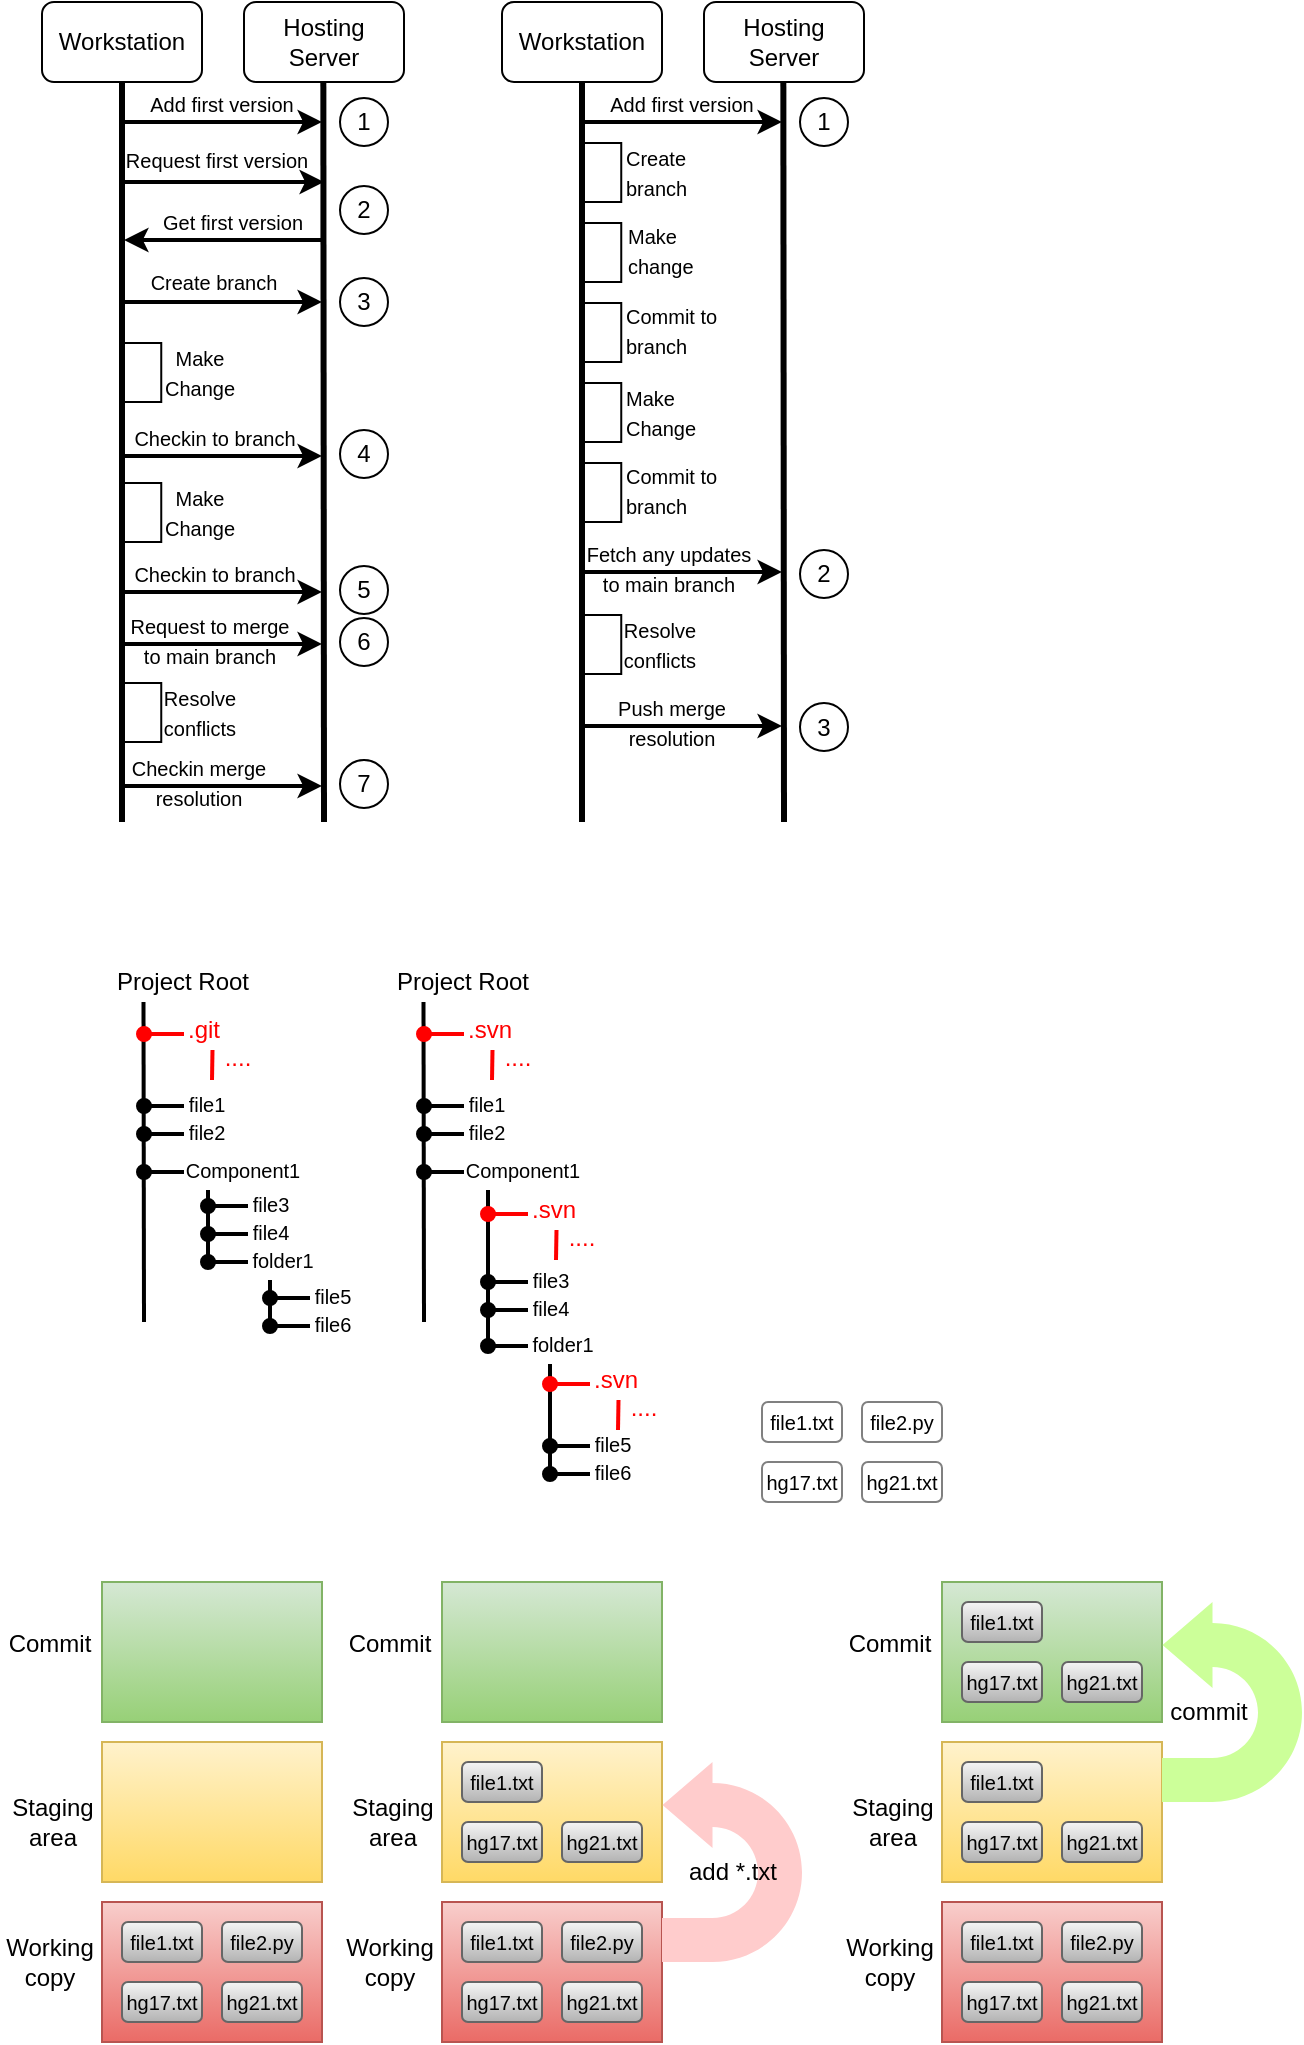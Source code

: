 <mxfile version="12.9.3" type="device" pages="2"><diagram id="77rAgSPXHc4K02infkeG" name="Git1"><mxGraphModel dx="691" dy="502" grid="1" gridSize="10" guides="0" tooltips="1" connect="0" arrows="0" fold="1" page="1" pageScale="1" pageWidth="850" pageHeight="1100" math="0" shadow="0"><root><mxCell id="0"/><mxCell id="1" parent="0"/><mxCell id="YEkVpqBd2Nwf_3J5NpfA-1" value="Workstation" style="rounded=1;whiteSpace=wrap;html=1;" parent="1" vertex="1"><mxGeometry x="40" y="40" width="80" height="40" as="geometry"/></mxCell><mxCell id="YEkVpqBd2Nwf_3J5NpfA-2" value="Hosting&lt;br&gt;Server" style="rounded=1;whiteSpace=wrap;html=1;" parent="1" vertex="1"><mxGeometry x="141" y="40" width="80" height="40" as="geometry"/></mxCell><mxCell id="YEkVpqBd2Nwf_3J5NpfA-3" value="" style="endArrow=none;html=1;strokeWidth=3;" parent="1" edge="1"><mxGeometry width="50" height="50" relative="1" as="geometry"><mxPoint x="80" y="450" as="sourcePoint"/><mxPoint x="80" y="80" as="targetPoint"/></mxGeometry></mxCell><mxCell id="YEkVpqBd2Nwf_3J5NpfA-4" value="" style="endArrow=none;html=1;strokeWidth=3;" parent="1" edge="1"><mxGeometry width="50" height="50" relative="1" as="geometry"><mxPoint x="181" y="450" as="sourcePoint"/><mxPoint x="180.67" y="80" as="targetPoint"/></mxGeometry></mxCell><mxCell id="YEkVpqBd2Nwf_3J5NpfA-5" value="" style="shape=partialRectangle;whiteSpace=wrap;html=1;bottom=1;right=1;left=1;top=0;fillColor=none;routingCenterX=-0.5;rotation=-90;" parent="1" vertex="1"><mxGeometry x="75.5" y="215.88" width="29.5" height="18.75" as="geometry"/></mxCell><mxCell id="YEkVpqBd2Nwf_3J5NpfA-6" value="" style="endArrow=classic;html=1;strokeWidth=2;" parent="1" edge="1"><mxGeometry width="50" height="50" relative="1" as="geometry"><mxPoint x="80" y="100" as="sourcePoint"/><mxPoint x="180" y="100" as="targetPoint"/></mxGeometry></mxCell><mxCell id="YEkVpqBd2Nwf_3J5NpfA-7" value="&lt;font style=&quot;font-size: 10px&quot;&gt;Add first version&lt;/font&gt;" style="text;html=1;strokeColor=none;fillColor=none;align=center;verticalAlign=middle;whiteSpace=wrap;rounded=0;" parent="1" vertex="1"><mxGeometry x="90" y="81" width="80" height="20" as="geometry"/></mxCell><mxCell id="YEkVpqBd2Nwf_3J5NpfA-8" value="" style="endArrow=classic;html=1;strokeWidth=2;" parent="1" edge="1"><mxGeometry width="50" height="50" relative="1" as="geometry"><mxPoint x="81" y="130" as="sourcePoint"/><mxPoint x="181" y="130" as="targetPoint"/></mxGeometry></mxCell><mxCell id="YEkVpqBd2Nwf_3J5NpfA-9" value="&lt;font style=&quot;font-size: 10px&quot;&gt;Request first version&lt;/font&gt;" style="text;html=1;strokeColor=none;fillColor=none;align=center;verticalAlign=middle;whiteSpace=wrap;rounded=0;" parent="1" vertex="1"><mxGeometry x="78" y="109" width="99" height="20" as="geometry"/></mxCell><mxCell id="YEkVpqBd2Nwf_3J5NpfA-10" value="" style="endArrow=classic;html=1;strokeWidth=2;" parent="1" edge="1"><mxGeometry width="50" height="50" relative="1" as="geometry"><mxPoint x="181" y="159" as="sourcePoint"/><mxPoint x="81" y="159" as="targetPoint"/></mxGeometry></mxCell><mxCell id="YEkVpqBd2Nwf_3J5NpfA-11" value="&lt;span style=&quot;font-size: 10px&quot;&gt;Get first version&lt;/span&gt;" style="text;html=1;strokeColor=none;fillColor=none;align=center;verticalAlign=middle;whiteSpace=wrap;rounded=0;" parent="1" vertex="1"><mxGeometry x="86" y="140" width="99" height="20" as="geometry"/></mxCell><mxCell id="YEkVpqBd2Nwf_3J5NpfA-12" value="&lt;span style=&quot;font-size: 10px&quot;&gt;Make&lt;br&gt;Change&lt;br&gt;&lt;/span&gt;" style="text;html=1;strokeColor=none;fillColor=none;align=center;verticalAlign=middle;whiteSpace=wrap;rounded=0;" parent="1" vertex="1"><mxGeometry x="99" y="210" width="40" height="30" as="geometry"/></mxCell><mxCell id="YEkVpqBd2Nwf_3J5NpfA-13" value="" style="endArrow=classic;html=1;strokeWidth=2;" parent="1" edge="1"><mxGeometry width="50" height="50" relative="1" as="geometry"><mxPoint x="80" y="267" as="sourcePoint"/><mxPoint x="180" y="267" as="targetPoint"/></mxGeometry></mxCell><mxCell id="YEkVpqBd2Nwf_3J5NpfA-14" value="&lt;font style=&quot;font-size: 10px&quot;&gt;Checkin to branch&lt;/font&gt;" style="text;html=1;strokeColor=none;fillColor=none;align=center;verticalAlign=middle;whiteSpace=wrap;rounded=0;" parent="1" vertex="1"><mxGeometry x="77" y="248" width="99" height="20" as="geometry"/></mxCell><mxCell id="YEkVpqBd2Nwf_3J5NpfA-15" value="" style="endArrow=classic;html=1;strokeWidth=2;" parent="1" edge="1"><mxGeometry width="50" height="50" relative="1" as="geometry"><mxPoint x="80" y="190" as="sourcePoint"/><mxPoint x="180" y="190" as="targetPoint"/></mxGeometry></mxCell><mxCell id="YEkVpqBd2Nwf_3J5NpfA-16" value="&lt;span style=&quot;font-size: 10px&quot;&gt;Create branch&lt;/span&gt;" style="text;html=1;strokeColor=none;fillColor=none;align=center;verticalAlign=middle;whiteSpace=wrap;rounded=0;" parent="1" vertex="1"><mxGeometry x="80.5" y="170" width="89.5" height="20" as="geometry"/></mxCell><mxCell id="YEkVpqBd2Nwf_3J5NpfA-17" value="" style="shape=partialRectangle;whiteSpace=wrap;html=1;bottom=1;right=1;left=1;top=0;fillColor=none;routingCenterX=-0.5;rotation=-90;" parent="1" vertex="1"><mxGeometry x="75.5" y="285.88" width="29.5" height="18.75" as="geometry"/></mxCell><mxCell id="YEkVpqBd2Nwf_3J5NpfA-18" value="&lt;span style=&quot;font-size: 10px&quot;&gt;Make&lt;br&gt;Change&lt;br&gt;&lt;/span&gt;" style="text;html=1;strokeColor=none;fillColor=none;align=center;verticalAlign=middle;whiteSpace=wrap;rounded=0;" parent="1" vertex="1"><mxGeometry x="99" y="280" width="40" height="30" as="geometry"/></mxCell><mxCell id="YEkVpqBd2Nwf_3J5NpfA-19" value="" style="endArrow=classic;html=1;strokeWidth=2;" parent="1" edge="1"><mxGeometry width="50" height="50" relative="1" as="geometry"><mxPoint x="80" y="335" as="sourcePoint"/><mxPoint x="180" y="335" as="targetPoint"/></mxGeometry></mxCell><mxCell id="YEkVpqBd2Nwf_3J5NpfA-20" value="&lt;font style=&quot;font-size: 10px&quot;&gt;Checkin to branch&lt;/font&gt;" style="text;html=1;strokeColor=none;fillColor=none;align=center;verticalAlign=middle;whiteSpace=wrap;rounded=0;" parent="1" vertex="1"><mxGeometry x="77" y="316" width="99" height="20" as="geometry"/></mxCell><mxCell id="YEkVpqBd2Nwf_3J5NpfA-21" value="" style="endArrow=classic;html=1;strokeWidth=2;" parent="1" edge="1"><mxGeometry width="50" height="50" relative="1" as="geometry"><mxPoint x="80" y="361" as="sourcePoint"/><mxPoint x="180" y="361" as="targetPoint"/></mxGeometry></mxCell><mxCell id="YEkVpqBd2Nwf_3J5NpfA-22" value="&lt;font style=&quot;font-size: 10px&quot;&gt;Request to merge&lt;br&gt;to main branch&lt;br&gt;&lt;/font&gt;" style="text;html=1;strokeColor=none;fillColor=none;align=center;verticalAlign=middle;whiteSpace=wrap;rounded=0;" parent="1" vertex="1"><mxGeometry x="78" y="345" width="92" height="28" as="geometry"/></mxCell><mxCell id="YEkVpqBd2Nwf_3J5NpfA-23" value="" style="shape=partialRectangle;whiteSpace=wrap;html=1;bottom=1;right=1;left=1;top=0;fillColor=none;routingCenterX=-0.5;rotation=-90;strokeColor=#000000;" parent="1" vertex="1"><mxGeometry x="75.5" y="385.88" width="29.5" height="18.75" as="geometry"/></mxCell><mxCell id="YEkVpqBd2Nwf_3J5NpfA-24" value="&lt;span style=&quot;font-size: 10px&quot;&gt;Resolve&lt;br&gt;conflicts&lt;br&gt;&lt;/span&gt;" style="text;html=1;strokeColor=none;fillColor=none;align=center;verticalAlign=middle;whiteSpace=wrap;rounded=0;" parent="1" vertex="1"><mxGeometry x="99" y="380" width="40" height="30" as="geometry"/></mxCell><mxCell id="YEkVpqBd2Nwf_3J5NpfA-25" value="" style="endArrow=classic;html=1;strokeWidth=2;" parent="1" edge="1"><mxGeometry width="50" height="50" relative="1" as="geometry"><mxPoint x="80" y="432" as="sourcePoint"/><mxPoint x="180" y="432" as="targetPoint"/></mxGeometry></mxCell><mxCell id="YEkVpqBd2Nwf_3J5NpfA-26" value="&lt;font style=&quot;font-size: 10px&quot;&gt;Checkin merge&lt;br&gt;resolution&lt;br&gt;&lt;/font&gt;" style="text;html=1;strokeColor=none;fillColor=none;align=center;verticalAlign=middle;whiteSpace=wrap;rounded=0;" parent="1" vertex="1"><mxGeometry x="77" y="416" width="83" height="27" as="geometry"/></mxCell><mxCell id="YEkVpqBd2Nwf_3J5NpfA-27" value="1" style="ellipse;whiteSpace=wrap;html=1;aspect=fixed;strokeColor=#000000;" parent="1" vertex="1"><mxGeometry x="189" y="88" width="24" height="24" as="geometry"/></mxCell><mxCell id="YEkVpqBd2Nwf_3J5NpfA-28" value="2" style="ellipse;whiteSpace=wrap;html=1;aspect=fixed;strokeColor=#000000;" parent="1" vertex="1"><mxGeometry x="189" y="132" width="24" height="24" as="geometry"/></mxCell><mxCell id="YEkVpqBd2Nwf_3J5NpfA-29" value="3" style="ellipse;whiteSpace=wrap;html=1;aspect=fixed;strokeColor=#000000;" parent="1" vertex="1"><mxGeometry x="189" y="178" width="24" height="24" as="geometry"/></mxCell><mxCell id="YEkVpqBd2Nwf_3J5NpfA-30" value="4" style="ellipse;whiteSpace=wrap;html=1;aspect=fixed;strokeColor=#000000;" parent="1" vertex="1"><mxGeometry x="189" y="254" width="24" height="24" as="geometry"/></mxCell><mxCell id="YEkVpqBd2Nwf_3J5NpfA-31" value="5" style="ellipse;whiteSpace=wrap;html=1;aspect=fixed;strokeColor=#000000;" parent="1" vertex="1"><mxGeometry x="189" y="322" width="24" height="24" as="geometry"/></mxCell><mxCell id="YEkVpqBd2Nwf_3J5NpfA-32" value="6" style="ellipse;whiteSpace=wrap;html=1;aspect=fixed;strokeColor=#000000;" parent="1" vertex="1"><mxGeometry x="189" y="348" width="24" height="24" as="geometry"/></mxCell><mxCell id="YEkVpqBd2Nwf_3J5NpfA-33" value="7" style="ellipse;whiteSpace=wrap;html=1;aspect=fixed;strokeColor=#000000;" parent="1" vertex="1"><mxGeometry x="189" y="419" width="24" height="24" as="geometry"/></mxCell><mxCell id="YEkVpqBd2Nwf_3J5NpfA-34" value="Workstation" style="rounded=1;whiteSpace=wrap;html=1;" parent="1" vertex="1"><mxGeometry x="270" y="40" width="80" height="40" as="geometry"/></mxCell><mxCell id="YEkVpqBd2Nwf_3J5NpfA-35" value="Hosting&lt;br&gt;Server" style="rounded=1;whiteSpace=wrap;html=1;" parent="1" vertex="1"><mxGeometry x="371" y="40" width="80" height="40" as="geometry"/></mxCell><mxCell id="YEkVpqBd2Nwf_3J5NpfA-36" value="" style="endArrow=none;html=1;strokeWidth=3;" parent="1" edge="1"><mxGeometry width="50" height="50" relative="1" as="geometry"><mxPoint x="310" y="450" as="sourcePoint"/><mxPoint x="310" y="80" as="targetPoint"/></mxGeometry></mxCell><mxCell id="YEkVpqBd2Nwf_3J5NpfA-37" value="" style="endArrow=none;html=1;strokeWidth=3;" parent="1" edge="1"><mxGeometry width="50" height="50" relative="1" as="geometry"><mxPoint x="411" y="450" as="sourcePoint"/><mxPoint x="410.67" y="80" as="targetPoint"/></mxGeometry></mxCell><mxCell id="YEkVpqBd2Nwf_3J5NpfA-38" value="" style="shape=partialRectangle;whiteSpace=wrap;html=1;bottom=1;right=1;left=1;top=0;fillColor=none;routingCenterX=-0.5;rotation=-90;" parent="1" vertex="1"><mxGeometry x="305.5" y="115.88" width="29.5" height="18.75" as="geometry"/></mxCell><mxCell id="YEkVpqBd2Nwf_3J5NpfA-39" value="" style="endArrow=classic;html=1;strokeWidth=2;" parent="1" edge="1"><mxGeometry width="50" height="50" relative="1" as="geometry"><mxPoint x="310" y="100" as="sourcePoint"/><mxPoint x="410" y="100" as="targetPoint"/></mxGeometry></mxCell><mxCell id="YEkVpqBd2Nwf_3J5NpfA-40" value="&lt;font style=&quot;font-size: 10px&quot;&gt;Add first version&lt;/font&gt;" style="text;html=1;strokeColor=none;fillColor=none;align=center;verticalAlign=middle;whiteSpace=wrap;rounded=0;" parent="1" vertex="1"><mxGeometry x="320" y="81" width="80" height="20" as="geometry"/></mxCell><mxCell id="YEkVpqBd2Nwf_3J5NpfA-42" value="&lt;font style=&quot;font-size: 10px&quot;&gt;Commit to branch&lt;/font&gt;" style="text;html=1;strokeColor=none;fillColor=none;align=left;verticalAlign=middle;whiteSpace=wrap;rounded=0;" parent="1" vertex="1"><mxGeometry x="330" y="189" width="55" height="30" as="geometry"/></mxCell><mxCell id="YEkVpqBd2Nwf_3J5NpfA-45" value="&lt;span style=&quot;font-size: 10px&quot;&gt;Make&lt;br&gt;change&lt;br&gt;&lt;/span&gt;" style="text;html=1;strokeColor=none;fillColor=none;align=left;verticalAlign=middle;whiteSpace=wrap;rounded=0;" parent="1" vertex="1"><mxGeometry x="330.5" y="149" width="40" height="30" as="geometry"/></mxCell><mxCell id="YEkVpqBd2Nwf_3J5NpfA-49" value="&lt;span style=&quot;font-size: 10px&quot;&gt;Create branch&lt;/span&gt;" style="text;html=1;strokeColor=none;fillColor=none;align=left;verticalAlign=middle;whiteSpace=wrap;rounded=0;" parent="1" vertex="1"><mxGeometry x="330" y="109" width="45" height="31" as="geometry"/></mxCell><mxCell id="YEkVpqBd2Nwf_3J5NpfA-50" value="" style="shape=partialRectangle;whiteSpace=wrap;html=1;bottom=1;right=1;left=1;top=0;fillColor=none;routingCenterX=-0.5;rotation=-90;" parent="1" vertex="1"><mxGeometry x="305.5" y="235.88" width="29.5" height="18.75" as="geometry"/></mxCell><mxCell id="YEkVpqBd2Nwf_3J5NpfA-51" value="&lt;span style=&quot;font-size: 10px&quot;&gt;Make&lt;br&gt;Change&lt;br&gt;&lt;/span&gt;" style="text;html=1;strokeColor=none;fillColor=none;align=left;verticalAlign=middle;whiteSpace=wrap;rounded=0;" parent="1" vertex="1"><mxGeometry x="330" y="230" width="40" height="30" as="geometry"/></mxCell><mxCell id="YEkVpqBd2Nwf_3J5NpfA-52" value="" style="endArrow=classic;html=1;strokeWidth=2;" parent="1" edge="1"><mxGeometry width="50" height="50" relative="1" as="geometry"><mxPoint x="310" y="325" as="sourcePoint"/><mxPoint x="410" y="325" as="targetPoint"/></mxGeometry></mxCell><mxCell id="YEkVpqBd2Nwf_3J5NpfA-53" value="&lt;font style=&quot;font-size: 10px&quot;&gt;Fetch any updates&lt;br&gt;to main branch&lt;br&gt;&lt;/font&gt;" style="text;html=1;strokeColor=none;fillColor=none;align=center;verticalAlign=middle;whiteSpace=wrap;rounded=0;" parent="1" vertex="1"><mxGeometry x="307" y="306" width="93" height="34" as="geometry"/></mxCell><mxCell id="YEkVpqBd2Nwf_3J5NpfA-56" value="" style="shape=partialRectangle;whiteSpace=wrap;html=1;bottom=1;right=1;left=1;top=0;fillColor=none;routingCenterX=-0.5;rotation=-90;strokeColor=#000000;" parent="1" vertex="1"><mxGeometry x="305.5" y="351.88" width="29.5" height="18.75" as="geometry"/></mxCell><mxCell id="YEkVpqBd2Nwf_3J5NpfA-57" value="&lt;span style=&quot;font-size: 10px&quot;&gt;Resolve&lt;br&gt;conflicts&lt;br&gt;&lt;/span&gt;" style="text;html=1;strokeColor=none;fillColor=none;align=center;verticalAlign=middle;whiteSpace=wrap;rounded=0;" parent="1" vertex="1"><mxGeometry x="329" y="346" width="40" height="30" as="geometry"/></mxCell><mxCell id="YEkVpqBd2Nwf_3J5NpfA-58" value="" style="endArrow=classic;html=1;strokeWidth=2;" parent="1" edge="1"><mxGeometry width="50" height="50" relative="1" as="geometry"><mxPoint x="310" y="402" as="sourcePoint"/><mxPoint x="410" y="402" as="targetPoint"/></mxGeometry></mxCell><mxCell id="YEkVpqBd2Nwf_3J5NpfA-59" value="&lt;div&gt;&lt;span style=&quot;font-size: 10px&quot;&gt;Push merge resolution&lt;/span&gt;&lt;/div&gt;" style="text;html=1;strokeColor=none;fillColor=none;align=center;verticalAlign=middle;whiteSpace=wrap;rounded=0;" parent="1" vertex="1"><mxGeometry x="320" y="386" width="70" height="27" as="geometry"/></mxCell><mxCell id="YEkVpqBd2Nwf_3J5NpfA-60" value="1" style="ellipse;whiteSpace=wrap;html=1;aspect=fixed;strokeColor=#000000;" parent="1" vertex="1"><mxGeometry x="419" y="88" width="24" height="24" as="geometry"/></mxCell><mxCell id="YEkVpqBd2Nwf_3J5NpfA-61" value="2" style="ellipse;whiteSpace=wrap;html=1;aspect=fixed;strokeColor=#000000;" parent="1" vertex="1"><mxGeometry x="419" y="314" width="24" height="24" as="geometry"/></mxCell><mxCell id="YEkVpqBd2Nwf_3J5NpfA-62" value="3" style="ellipse;whiteSpace=wrap;html=1;aspect=fixed;strokeColor=#000000;" parent="1" vertex="1"><mxGeometry x="419" y="390.5" width="24" height="24" as="geometry"/></mxCell><mxCell id="YEkVpqBd2Nwf_3J5NpfA-67" value="" style="shape=partialRectangle;whiteSpace=wrap;html=1;bottom=1;right=1;left=1;top=0;fillColor=none;routingCenterX=-0.5;rotation=-90;" parent="1" vertex="1"><mxGeometry x="305.5" y="155.88" width="29.5" height="18.75" as="geometry"/></mxCell><mxCell id="YEkVpqBd2Nwf_3J5NpfA-68" value="" style="shape=partialRectangle;whiteSpace=wrap;html=1;bottom=1;right=1;left=1;top=0;fillColor=none;routingCenterX=-0.5;rotation=-90;" parent="1" vertex="1"><mxGeometry x="305.5" y="195.88" width="29.5" height="18.75" as="geometry"/></mxCell><mxCell id="YEkVpqBd2Nwf_3J5NpfA-69" value="&lt;font style=&quot;font-size: 10px&quot;&gt;Commit to branch&lt;/font&gt;" style="text;html=1;strokeColor=none;fillColor=none;align=left;verticalAlign=middle;whiteSpace=wrap;rounded=0;" parent="1" vertex="1"><mxGeometry x="330" y="269" width="55" height="30" as="geometry"/></mxCell><mxCell id="YEkVpqBd2Nwf_3J5NpfA-70" value="" style="shape=partialRectangle;whiteSpace=wrap;html=1;bottom=1;right=1;left=1;top=0;fillColor=none;routingCenterX=-0.5;rotation=-90;" parent="1" vertex="1"><mxGeometry x="305.5" y="275.88" width="29.5" height="18.75" as="geometry"/></mxCell><mxCell id="WUdl7fWu0TTLhyECm8Zx-1" value="Project Root" style="text;html=1;strokeColor=none;fillColor=none;align=center;verticalAlign=middle;whiteSpace=wrap;rounded=0;" parent="1" vertex="1"><mxGeometry x="211" y="520" width="79" height="20" as="geometry"/></mxCell><mxCell id="WUdl7fWu0TTLhyECm8Zx-2" value="" style="endArrow=none;html=1;strokeWidth=2;entryX=0.25;entryY=1;entryDx=0;entryDy=0;" parent="1" target="WUdl7fWu0TTLhyECm8Zx-1" edge="1"><mxGeometry width="50" height="50" relative="1" as="geometry"><mxPoint x="231" y="700" as="sourcePoint"/><mxPoint x="220" y="560" as="targetPoint"/></mxGeometry></mxCell><mxCell id="WUdl7fWu0TTLhyECm8Zx-26" value="" style="group" parent="1" vertex="1" connectable="0"><mxGeometry x="231" y="581" width="45" height="32" as="geometry"/></mxCell><mxCell id="WUdl7fWu0TTLhyECm8Zx-22" value="" style="endArrow=none;html=1;strokeColor=#000000;strokeWidth=2;fontColor=#808080;startArrow=oval;startFill=1;" parent="WUdl7fWu0TTLhyECm8Zx-26" edge="1"><mxGeometry width="50" height="50" relative="1" as="geometry"><mxPoint y="11" as="sourcePoint"/><mxPoint x="20" y="11" as="targetPoint"/></mxGeometry></mxCell><mxCell id="WUdl7fWu0TTLhyECm8Zx-23" value="&lt;font color=&quot;#000000&quot; style=&quot;font-size: 10px&quot;&gt;file1&lt;/font&gt;" style="text;html=1;strokeColor=none;fillColor=none;align=center;verticalAlign=middle;whiteSpace=wrap;rounded=0;fontColor=#808080;" parent="WUdl7fWu0TTLhyECm8Zx-26" vertex="1"><mxGeometry x="18" width="27" height="20" as="geometry"/></mxCell><mxCell id="WUdl7fWu0TTLhyECm8Zx-24" value="" style="endArrow=none;html=1;strokeColor=#000000;strokeWidth=2;fontColor=#808080;startArrow=oval;startFill=1;" parent="WUdl7fWu0TTLhyECm8Zx-26" edge="1"><mxGeometry width="50" height="50" relative="1" as="geometry"><mxPoint y="25" as="sourcePoint"/><mxPoint x="20" y="25" as="targetPoint"/></mxGeometry></mxCell><mxCell id="WUdl7fWu0TTLhyECm8Zx-25" value="&lt;font color=&quot;#000000&quot; style=&quot;font-size: 10px&quot;&gt;file2&lt;/font&gt;" style="text;html=1;strokeColor=none;fillColor=none;align=center;verticalAlign=middle;whiteSpace=wrap;rounded=0;fontColor=#808080;" parent="WUdl7fWu0TTLhyECm8Zx-26" vertex="1"><mxGeometry x="18" y="15" width="27" height="17" as="geometry"/></mxCell><mxCell id="WUdl7fWu0TTLhyECm8Zx-46" value="" style="group" parent="1" vertex="1" connectable="0"><mxGeometry x="231" y="614" width="123" height="169" as="geometry"/></mxCell><mxCell id="WUdl7fWu0TTLhyECm8Zx-14" value="" style="endArrow=none;html=1;strokeColor=#000000;strokeWidth=2;fontColor=#808080;startArrow=oval;startFill=1;" parent="WUdl7fWu0TTLhyECm8Zx-46" edge="1"><mxGeometry width="50" height="50" relative="1" as="geometry"><mxPoint y="11" as="sourcePoint"/><mxPoint x="20" y="11" as="targetPoint"/></mxGeometry></mxCell><mxCell id="WUdl7fWu0TTLhyECm8Zx-15" value="&lt;font color=&quot;#000000&quot; style=&quot;font-size: 10px&quot;&gt;Component1&lt;/font&gt;" style="text;html=1;strokeColor=none;fillColor=none;align=center;verticalAlign=middle;whiteSpace=wrap;rounded=0;fontColor=#808080;" parent="WUdl7fWu0TTLhyECm8Zx-46" vertex="1"><mxGeometry x="18" width="63" height="20" as="geometry"/></mxCell><mxCell id="WUdl7fWu0TTLhyECm8Zx-16" value="" style="endArrow=none;html=1;strokeColor=#000000;strokeWidth=2;fontColor=#808080;" parent="WUdl7fWu0TTLhyECm8Zx-46" edge="1"><mxGeometry width="50" height="50" relative="1" as="geometry"><mxPoint x="32" y="97" as="sourcePoint"/><mxPoint x="32" y="20" as="targetPoint"/></mxGeometry></mxCell><mxCell id="WUdl7fWu0TTLhyECm8Zx-32" value="" style="group" parent="WUdl7fWu0TTLhyECm8Zx-46" vertex="1" connectable="0"><mxGeometry x="32" y="55" width="45" height="32" as="geometry"/></mxCell><mxCell id="WUdl7fWu0TTLhyECm8Zx-33" value="" style="endArrow=none;html=1;strokeColor=#000000;strokeWidth=2;fontColor=#808080;startArrow=oval;startFill=1;" parent="WUdl7fWu0TTLhyECm8Zx-32" edge="1"><mxGeometry width="50" height="50" relative="1" as="geometry"><mxPoint y="11" as="sourcePoint"/><mxPoint x="20" y="11" as="targetPoint"/></mxGeometry></mxCell><mxCell id="WUdl7fWu0TTLhyECm8Zx-34" value="&lt;font color=&quot;#000000&quot; style=&quot;font-size: 10px&quot;&gt;file3&lt;/font&gt;" style="text;html=1;strokeColor=none;fillColor=none;align=center;verticalAlign=middle;whiteSpace=wrap;rounded=0;fontColor=#808080;" parent="WUdl7fWu0TTLhyECm8Zx-32" vertex="1"><mxGeometry x="18" width="27" height="20" as="geometry"/></mxCell><mxCell id="WUdl7fWu0TTLhyECm8Zx-35" value="" style="endArrow=none;html=1;strokeColor=#000000;strokeWidth=2;fontColor=#808080;startArrow=oval;startFill=1;" parent="WUdl7fWu0TTLhyECm8Zx-32" edge="1"><mxGeometry width="50" height="50" relative="1" as="geometry"><mxPoint y="25" as="sourcePoint"/><mxPoint x="20" y="25" as="targetPoint"/></mxGeometry></mxCell><mxCell id="WUdl7fWu0TTLhyECm8Zx-36" value="&lt;font color=&quot;#000000&quot; style=&quot;font-size: 10px&quot;&gt;file4&lt;/font&gt;" style="text;html=1;strokeColor=none;fillColor=none;align=center;verticalAlign=middle;whiteSpace=wrap;rounded=0;fontColor=#808080;" parent="WUdl7fWu0TTLhyECm8Zx-32" vertex="1"><mxGeometry x="18" y="15" width="27" height="17" as="geometry"/></mxCell><mxCell id="WUdl7fWu0TTLhyECm8Zx-37" value="" style="endArrow=none;html=1;strokeColor=#000000;strokeWidth=2;fontColor=#808080;startArrow=oval;startFill=1;" parent="WUdl7fWu0TTLhyECm8Zx-46" edge="1"><mxGeometry width="50" height="50" relative="1" as="geometry"><mxPoint x="32" y="98" as="sourcePoint"/><mxPoint x="52" y="98" as="targetPoint"/></mxGeometry></mxCell><mxCell id="WUdl7fWu0TTLhyECm8Zx-38" value="&lt;font color=&quot;#000000&quot;&gt;&lt;span style=&quot;font-size: 10px&quot;&gt;folder1&lt;/span&gt;&lt;/font&gt;" style="text;html=1;strokeColor=none;fillColor=none;align=center;verticalAlign=middle;whiteSpace=wrap;rounded=0;fontColor=#808080;" parent="WUdl7fWu0TTLhyECm8Zx-46" vertex="1"><mxGeometry x="50" y="87" width="39" height="20" as="geometry"/></mxCell><mxCell id="WUdl7fWu0TTLhyECm8Zx-39" value="" style="endArrow=none;html=1;strokeColor=#000000;strokeWidth=2;fontColor=#808080;" parent="WUdl7fWu0TTLhyECm8Zx-46" edge="1"><mxGeometry width="50" height="50" relative="1" as="geometry"><mxPoint x="63" y="165" as="sourcePoint"/><mxPoint x="63" y="107" as="targetPoint"/></mxGeometry></mxCell><mxCell id="WUdl7fWu0TTLhyECm8Zx-45" value="" style="group" parent="WUdl7fWu0TTLhyECm8Zx-46" vertex="1" connectable="0"><mxGeometry x="63" y="137" width="45" height="32" as="geometry"/></mxCell><mxCell id="WUdl7fWu0TTLhyECm8Zx-40" value="" style="group" parent="WUdl7fWu0TTLhyECm8Zx-45" vertex="1" connectable="0"><mxGeometry width="45" height="32" as="geometry"/></mxCell><mxCell id="WUdl7fWu0TTLhyECm8Zx-41" value="" style="endArrow=none;html=1;strokeColor=#000000;strokeWidth=2;fontColor=#808080;startArrow=oval;startFill=1;" parent="WUdl7fWu0TTLhyECm8Zx-40" edge="1"><mxGeometry width="50" height="50" relative="1" as="geometry"><mxPoint y="11" as="sourcePoint"/><mxPoint x="20" y="11" as="targetPoint"/></mxGeometry></mxCell><mxCell id="WUdl7fWu0TTLhyECm8Zx-42" value="&lt;font color=&quot;#000000&quot; style=&quot;font-size: 10px&quot;&gt;file5&lt;/font&gt;" style="text;html=1;strokeColor=none;fillColor=none;align=center;verticalAlign=middle;whiteSpace=wrap;rounded=0;fontColor=#808080;" parent="WUdl7fWu0TTLhyECm8Zx-40" vertex="1"><mxGeometry x="18" width="27" height="20" as="geometry"/></mxCell><mxCell id="WUdl7fWu0TTLhyECm8Zx-43" value="" style="endArrow=none;html=1;strokeColor=#000000;strokeWidth=2;fontColor=#808080;startArrow=oval;startFill=1;" parent="WUdl7fWu0TTLhyECm8Zx-40" edge="1"><mxGeometry width="50" height="50" relative="1" as="geometry"><mxPoint y="25" as="sourcePoint"/><mxPoint x="20" y="25" as="targetPoint"/></mxGeometry></mxCell><mxCell id="WUdl7fWu0TTLhyECm8Zx-44" value="&lt;font color=&quot;#000000&quot; style=&quot;font-size: 10px&quot;&gt;file6&lt;/font&gt;" style="text;html=1;strokeColor=none;fillColor=none;align=center;verticalAlign=middle;whiteSpace=wrap;rounded=0;fontColor=#808080;" parent="WUdl7fWu0TTLhyECm8Zx-40" vertex="1"><mxGeometry x="18" y="15" width="27" height="17" as="geometry"/></mxCell><mxCell id="WUdl7fWu0TTLhyECm8Zx-47" value="Project Root" style="text;html=1;strokeColor=none;fillColor=none;align=center;verticalAlign=middle;whiteSpace=wrap;rounded=0;" parent="1" vertex="1"><mxGeometry x="71" y="520" width="79" height="20" as="geometry"/></mxCell><mxCell id="WUdl7fWu0TTLhyECm8Zx-48" value="" style="endArrow=none;html=1;strokeWidth=2;entryX=0.25;entryY=1;entryDx=0;entryDy=0;" parent="1" target="WUdl7fWu0TTLhyECm8Zx-47" edge="1"><mxGeometry width="50" height="50" relative="1" as="geometry"><mxPoint x="91" y="700" as="sourcePoint"/><mxPoint x="80" y="560" as="targetPoint"/></mxGeometry></mxCell><mxCell id="WUdl7fWu0TTLhyECm8Zx-54" value="" style="group" parent="1" vertex="1" connectable="0"><mxGeometry x="91" y="581" width="45" height="32" as="geometry"/></mxCell><mxCell id="WUdl7fWu0TTLhyECm8Zx-55" value="" style="endArrow=none;html=1;strokeColor=#000000;strokeWidth=2;fontColor=#808080;startArrow=oval;startFill=1;" parent="WUdl7fWu0TTLhyECm8Zx-54" edge="1"><mxGeometry width="50" height="50" relative="1" as="geometry"><mxPoint y="11" as="sourcePoint"/><mxPoint x="20" y="11" as="targetPoint"/></mxGeometry></mxCell><mxCell id="WUdl7fWu0TTLhyECm8Zx-56" value="&lt;font color=&quot;#000000&quot; style=&quot;font-size: 10px&quot;&gt;file1&lt;/font&gt;" style="text;html=1;strokeColor=none;fillColor=none;align=center;verticalAlign=middle;whiteSpace=wrap;rounded=0;fontColor=#808080;" parent="WUdl7fWu0TTLhyECm8Zx-54" vertex="1"><mxGeometry x="18" width="27" height="20" as="geometry"/></mxCell><mxCell id="WUdl7fWu0TTLhyECm8Zx-57" value="" style="endArrow=none;html=1;strokeColor=#000000;strokeWidth=2;fontColor=#808080;startArrow=oval;startFill=1;" parent="WUdl7fWu0TTLhyECm8Zx-54" edge="1"><mxGeometry width="50" height="50" relative="1" as="geometry"><mxPoint y="25" as="sourcePoint"/><mxPoint x="20" y="25" as="targetPoint"/></mxGeometry></mxCell><mxCell id="WUdl7fWu0TTLhyECm8Zx-58" value="&lt;font color=&quot;#000000&quot; style=&quot;font-size: 10px&quot;&gt;file2&lt;/font&gt;" style="text;html=1;strokeColor=none;fillColor=none;align=center;verticalAlign=middle;whiteSpace=wrap;rounded=0;fontColor=#808080;" parent="WUdl7fWu0TTLhyECm8Zx-54" vertex="1"><mxGeometry x="18" y="15" width="27" height="17" as="geometry"/></mxCell><mxCell id="WUdl7fWu0TTLhyECm8Zx-60" value="" style="endArrow=none;html=1;strokeColor=#000000;strokeWidth=2;fontColor=#808080;startArrow=oval;startFill=1;" parent="1" edge="1"><mxGeometry width="50" height="50" relative="1" as="geometry"><mxPoint x="91" y="625" as="sourcePoint"/><mxPoint x="111" y="625" as="targetPoint"/></mxGeometry></mxCell><mxCell id="WUdl7fWu0TTLhyECm8Zx-61" value="&lt;font color=&quot;#000000&quot; style=&quot;font-size: 10px&quot;&gt;Component1&lt;/font&gt;" style="text;html=1;strokeColor=none;fillColor=none;align=center;verticalAlign=middle;whiteSpace=wrap;rounded=0;fontColor=#808080;" parent="1" vertex="1"><mxGeometry x="109" y="614" width="63" height="20" as="geometry"/></mxCell><mxCell id="WUdl7fWu0TTLhyECm8Zx-62" value="" style="endArrow=none;html=1;strokeColor=#000000;strokeWidth=2;fontColor=#808080;" parent="1" edge="1"><mxGeometry width="50" height="50" relative="1" as="geometry"><mxPoint x="123" y="670" as="sourcePoint"/><mxPoint x="123" y="634" as="targetPoint"/></mxGeometry></mxCell><mxCell id="WUdl7fWu0TTLhyECm8Zx-73" value="" style="endArrow=none;html=1;strokeColor=#000000;strokeWidth=2;fontColor=#808080;startArrow=oval;startFill=1;" parent="1" edge="1"><mxGeometry width="50" height="50" relative="1" as="geometry"><mxPoint x="123" y="670" as="sourcePoint"/><mxPoint x="143" y="670" as="targetPoint"/></mxGeometry></mxCell><mxCell id="WUdl7fWu0TTLhyECm8Zx-74" value="&lt;font color=&quot;#000000&quot;&gt;&lt;span style=&quot;font-size: 10px&quot;&gt;folder1&lt;/span&gt;&lt;/font&gt;" style="text;html=1;strokeColor=none;fillColor=none;align=center;verticalAlign=middle;whiteSpace=wrap;rounded=0;fontColor=#808080;" parent="1" vertex="1"><mxGeometry x="141" y="659" width="39" height="20" as="geometry"/></mxCell><mxCell id="WUdl7fWu0TTLhyECm8Zx-75" value="" style="endArrow=none;html=1;strokeColor=#000000;strokeWidth=2;fontColor=#808080;" parent="1" edge="1"><mxGeometry width="50" height="50" relative="1" as="geometry"><mxPoint x="154" y="700" as="sourcePoint"/><mxPoint x="154" y="679" as="targetPoint"/></mxGeometry></mxCell><mxCell id="WUdl7fWu0TTLhyECm8Zx-81" value="" style="group" parent="1" vertex="1" connectable="0"><mxGeometry x="154" y="677" width="45" height="32" as="geometry"/></mxCell><mxCell id="WUdl7fWu0TTLhyECm8Zx-82" value="" style="group" parent="WUdl7fWu0TTLhyECm8Zx-81" vertex="1" connectable="0"><mxGeometry width="45" height="32" as="geometry"/></mxCell><mxCell id="WUdl7fWu0TTLhyECm8Zx-83" value="" style="endArrow=none;html=1;strokeColor=#000000;strokeWidth=2;fontColor=#808080;startArrow=oval;startFill=1;" parent="WUdl7fWu0TTLhyECm8Zx-82" edge="1"><mxGeometry width="50" height="50" relative="1" as="geometry"><mxPoint y="11" as="sourcePoint"/><mxPoint x="20" y="11" as="targetPoint"/></mxGeometry></mxCell><mxCell id="WUdl7fWu0TTLhyECm8Zx-84" value="&lt;font color=&quot;#000000&quot; style=&quot;font-size: 10px&quot;&gt;file5&lt;/font&gt;" style="text;html=1;strokeColor=none;fillColor=none;align=center;verticalAlign=middle;whiteSpace=wrap;rounded=0;fontColor=#808080;" parent="WUdl7fWu0TTLhyECm8Zx-82" vertex="1"><mxGeometry x="18" width="27" height="20" as="geometry"/></mxCell><mxCell id="WUdl7fWu0TTLhyECm8Zx-85" value="" style="endArrow=none;html=1;strokeColor=#000000;strokeWidth=2;fontColor=#808080;startArrow=oval;startFill=1;" parent="WUdl7fWu0TTLhyECm8Zx-82" edge="1"><mxGeometry width="50" height="50" relative="1" as="geometry"><mxPoint y="25" as="sourcePoint"/><mxPoint x="20" y="25" as="targetPoint"/></mxGeometry></mxCell><mxCell id="WUdl7fWu0TTLhyECm8Zx-86" value="&lt;font color=&quot;#000000&quot; style=&quot;font-size: 10px&quot;&gt;file6&lt;/font&gt;" style="text;html=1;strokeColor=none;fillColor=none;align=center;verticalAlign=middle;whiteSpace=wrap;rounded=0;fontColor=#808080;" parent="WUdl7fWu0TTLhyECm8Zx-82" vertex="1"><mxGeometry x="18" y="15" width="27" height="17" as="geometry"/></mxCell><mxCell id="WUdl7fWu0TTLhyECm8Zx-87" value="" style="group" parent="1" vertex="1" connectable="0"><mxGeometry x="123" y="631" width="45" height="32" as="geometry"/></mxCell><mxCell id="WUdl7fWu0TTLhyECm8Zx-88" value="" style="group" parent="WUdl7fWu0TTLhyECm8Zx-87" vertex="1" connectable="0"><mxGeometry width="45" height="32" as="geometry"/></mxCell><mxCell id="WUdl7fWu0TTLhyECm8Zx-89" value="" style="endArrow=none;html=1;strokeColor=#000000;strokeWidth=2;fontColor=#808080;startArrow=oval;startFill=1;" parent="WUdl7fWu0TTLhyECm8Zx-88" edge="1"><mxGeometry width="50" height="50" relative="1" as="geometry"><mxPoint y="11" as="sourcePoint"/><mxPoint x="20" y="11" as="targetPoint"/></mxGeometry></mxCell><mxCell id="WUdl7fWu0TTLhyECm8Zx-90" value="&lt;font color=&quot;#000000&quot; style=&quot;font-size: 10px&quot;&gt;file3&lt;/font&gt;" style="text;html=1;strokeColor=none;fillColor=none;align=center;verticalAlign=middle;whiteSpace=wrap;rounded=0;fontColor=#808080;" parent="WUdl7fWu0TTLhyECm8Zx-88" vertex="1"><mxGeometry x="18" width="27" height="20" as="geometry"/></mxCell><mxCell id="WUdl7fWu0TTLhyECm8Zx-91" value="" style="endArrow=none;html=1;strokeColor=#000000;strokeWidth=2;fontColor=#808080;startArrow=oval;startFill=1;" parent="WUdl7fWu0TTLhyECm8Zx-88" edge="1"><mxGeometry width="50" height="50" relative="1" as="geometry"><mxPoint y="25" as="sourcePoint"/><mxPoint x="20" y="25" as="targetPoint"/></mxGeometry></mxCell><mxCell id="WUdl7fWu0TTLhyECm8Zx-92" value="&lt;font color=&quot;#000000&quot; style=&quot;font-size: 10px&quot;&gt;file4&lt;/font&gt;" style="text;html=1;strokeColor=none;fillColor=none;align=center;verticalAlign=middle;whiteSpace=wrap;rounded=0;fontColor=#808080;" parent="WUdl7fWu0TTLhyECm8Zx-88" vertex="1"><mxGeometry x="18" y="15" width="27" height="17" as="geometry"/></mxCell><mxCell id="WUdl7fWu0TTLhyECm8Zx-50" value="" style="endArrow=none;html=1;strokeColor=#FF0000;strokeWidth=2;fontColor=#808080;fillColor=#e51400;" parent="1" edge="1"><mxGeometry width="50" height="50" relative="1" as="geometry"><mxPoint x="125.25" y="564" as="sourcePoint"/><mxPoint x="125" y="579" as="targetPoint"/></mxGeometry></mxCell><mxCell id="WUdl7fWu0TTLhyECm8Zx-51" value="...." style="text;html=1;strokeColor=none;fillColor=none;align=center;verticalAlign=middle;whiteSpace=wrap;rounded=0;fontColor=#FF0000;" parent="1" vertex="1"><mxGeometry x="125" y="561" width="26" height="13" as="geometry"/></mxCell><mxCell id="WUdl7fWu0TTLhyECm8Zx-52" value="" style="endArrow=none;html=1;strokeWidth=2;fontColor=#808080;strokeColor=#FF0000;startArrow=oval;startFill=1;fillColor=#e51400;" parent="1" edge="1"><mxGeometry width="50" height="50" relative="1" as="geometry"><mxPoint x="91" y="556" as="sourcePoint"/><mxPoint x="111" y="556" as="targetPoint"/></mxGeometry></mxCell><mxCell id="WUdl7fWu0TTLhyECm8Zx-53" value=".git" style="text;html=1;strokeColor=none;fillColor=none;align=left;verticalAlign=middle;whiteSpace=wrap;rounded=0;fontColor=#FF0000;" parent="1" vertex="1"><mxGeometry x="111" y="544" width="40" height="20" as="geometry"/></mxCell><mxCell id="WUdl7fWu0TTLhyECm8Zx-95" value="" style="group" parent="1" vertex="1" connectable="0"><mxGeometry x="231" y="544" width="60" height="35" as="geometry"/></mxCell><mxCell id="WUdl7fWu0TTLhyECm8Zx-9" value="" style="endArrow=none;html=1;strokeColor=#FF0000;strokeWidth=2;fontColor=#808080;" parent="WUdl7fWu0TTLhyECm8Zx-95" edge="1"><mxGeometry width="50" height="50" relative="1" as="geometry"><mxPoint x="34.25" y="20" as="sourcePoint"/><mxPoint x="34" y="35" as="targetPoint"/></mxGeometry></mxCell><mxCell id="WUdl7fWu0TTLhyECm8Zx-12" value="...." style="text;html=1;strokeColor=none;fillColor=none;align=center;verticalAlign=middle;whiteSpace=wrap;rounded=0;fontColor=#FF0000;" parent="WUdl7fWu0TTLhyECm8Zx-95" vertex="1"><mxGeometry x="34" y="17" width="26" height="13" as="geometry"/></mxCell><mxCell id="WUdl7fWu0TTLhyECm8Zx-3" value="" style="endArrow=none;html=1;strokeWidth=2;fontColor=#808080;strokeColor=#FF0000;startArrow=oval;startFill=1;" parent="WUdl7fWu0TTLhyECm8Zx-95" edge="1"><mxGeometry width="50" height="50" relative="1" as="geometry"><mxPoint y="12" as="sourcePoint"/><mxPoint x="20" y="12" as="targetPoint"/></mxGeometry></mxCell><mxCell id="WUdl7fWu0TTLhyECm8Zx-6" value=".svn" style="text;html=1;strokeColor=none;fillColor=none;align=left;verticalAlign=middle;whiteSpace=wrap;rounded=0;fontColor=#FF0000;" parent="WUdl7fWu0TTLhyECm8Zx-95" vertex="1"><mxGeometry x="20" width="40" height="20" as="geometry"/></mxCell><mxCell id="WUdl7fWu0TTLhyECm8Zx-96" value="" style="group" parent="1" vertex="1" connectable="0"><mxGeometry x="263" y="634" width="60" height="35" as="geometry"/></mxCell><mxCell id="WUdl7fWu0TTLhyECm8Zx-97" value="" style="endArrow=none;html=1;strokeColor=#FF0000;strokeWidth=2;fontColor=#808080;" parent="WUdl7fWu0TTLhyECm8Zx-96" edge="1"><mxGeometry width="50" height="50" relative="1" as="geometry"><mxPoint x="34.25" y="20" as="sourcePoint"/><mxPoint x="34" y="35" as="targetPoint"/></mxGeometry></mxCell><mxCell id="WUdl7fWu0TTLhyECm8Zx-98" value="...." style="text;html=1;strokeColor=none;fillColor=none;align=center;verticalAlign=middle;whiteSpace=wrap;rounded=0;fontColor=#FF0000;" parent="WUdl7fWu0TTLhyECm8Zx-96" vertex="1"><mxGeometry x="34" y="17" width="26" height="13" as="geometry"/></mxCell><mxCell id="WUdl7fWu0TTLhyECm8Zx-99" value="" style="endArrow=none;html=1;strokeWidth=2;fontColor=#808080;strokeColor=#FF0000;startArrow=oval;startFill=1;" parent="WUdl7fWu0TTLhyECm8Zx-96" edge="1"><mxGeometry width="50" height="50" relative="1" as="geometry"><mxPoint y="12" as="sourcePoint"/><mxPoint x="20" y="12" as="targetPoint"/></mxGeometry></mxCell><mxCell id="WUdl7fWu0TTLhyECm8Zx-100" value=".svn" style="text;html=1;strokeColor=none;fillColor=none;align=left;verticalAlign=middle;whiteSpace=wrap;rounded=0;fontColor=#FF0000;" parent="WUdl7fWu0TTLhyECm8Zx-96" vertex="1"><mxGeometry x="20" width="40" height="20" as="geometry"/></mxCell><mxCell id="WUdl7fWu0TTLhyECm8Zx-101" value="" style="group" parent="1" vertex="1" connectable="0"><mxGeometry x="294" y="719" width="60" height="35" as="geometry"/></mxCell><mxCell id="WUdl7fWu0TTLhyECm8Zx-102" value="" style="endArrow=none;html=1;strokeColor=#FF0000;strokeWidth=2;fontColor=#808080;" parent="WUdl7fWu0TTLhyECm8Zx-101" edge="1"><mxGeometry width="50" height="50" relative="1" as="geometry"><mxPoint x="34.25" y="20" as="sourcePoint"/><mxPoint x="34" y="35" as="targetPoint"/></mxGeometry></mxCell><mxCell id="WUdl7fWu0TTLhyECm8Zx-103" value="...." style="text;html=1;strokeColor=none;fillColor=none;align=center;verticalAlign=middle;whiteSpace=wrap;rounded=0;fontColor=#FF0000;" parent="WUdl7fWu0TTLhyECm8Zx-101" vertex="1"><mxGeometry x="34" y="17" width="26" height="13" as="geometry"/></mxCell><mxCell id="WUdl7fWu0TTLhyECm8Zx-104" value="" style="endArrow=none;html=1;strokeWidth=2;fontColor=#808080;strokeColor=#FF0000;startArrow=oval;startFill=1;" parent="WUdl7fWu0TTLhyECm8Zx-101" edge="1"><mxGeometry width="50" height="50" relative="1" as="geometry"><mxPoint y="12" as="sourcePoint"/><mxPoint x="20" y="12" as="targetPoint"/></mxGeometry></mxCell><mxCell id="WUdl7fWu0TTLhyECm8Zx-105" value=".svn" style="text;html=1;strokeColor=none;fillColor=none;align=left;verticalAlign=middle;whiteSpace=wrap;rounded=0;fontColor=#FF0000;" parent="WUdl7fWu0TTLhyECm8Zx-101" vertex="1"><mxGeometry x="20" width="40" height="20" as="geometry"/></mxCell><mxCell id="WUdl7fWu0TTLhyECm8Zx-111" value="" style="rounded=0;whiteSpace=wrap;html=1;strokeColor=#82b366;align=center;gradientColor=#97d077;fillColor=#d5e8d4;" parent="1" vertex="1"><mxGeometry x="70" y="830" width="110" height="70" as="geometry"/></mxCell><mxCell id="WUdl7fWu0TTLhyECm8Zx-112" value="Commit" style="text;html=1;strokeColor=none;fillColor=none;align=center;verticalAlign=middle;whiteSpace=wrap;rounded=0;fontColor=#000000;" parent="1" vertex="1"><mxGeometry x="19" y="851" width="50" height="20" as="geometry"/></mxCell><mxCell id="WUdl7fWu0TTLhyECm8Zx-113" value="" style="rounded=0;whiteSpace=wrap;html=1;strokeColor=#d6b656;align=center;gradientColor=#ffd966;fillColor=#fff2cc;" parent="1" vertex="1"><mxGeometry x="70" y="910" width="110" height="70" as="geometry"/></mxCell><mxCell id="WUdl7fWu0TTLhyECm8Zx-114" value="" style="rounded=0;whiteSpace=wrap;html=1;strokeColor=#b85450;align=center;gradientColor=#ea6b66;fillColor=#f8cecc;" parent="1" vertex="1"><mxGeometry x="70" y="990" width="110" height="70" as="geometry"/></mxCell><mxCell id="WUdl7fWu0TTLhyECm8Zx-115" value="Staging area" style="text;html=1;strokeColor=none;fillColor=none;align=center;verticalAlign=middle;whiteSpace=wrap;rounded=0;fontColor=#000000;" parent="1" vertex="1"><mxGeometry x="21" y="930" width="49" height="40" as="geometry"/></mxCell><mxCell id="WUdl7fWu0TTLhyECm8Zx-116" value="Working copy" style="text;html=1;strokeColor=none;fillColor=none;align=center;verticalAlign=middle;whiteSpace=wrap;rounded=0;fontColor=#000000;" parent="1" vertex="1"><mxGeometry x="24" y="1000" width="40" height="40" as="geometry"/></mxCell><mxCell id="WUdl7fWu0TTLhyECm8Zx-106" value="&lt;font color=&quot;#000000&quot; style=&quot;font-size: 10px&quot;&gt;file1.txt&lt;/font&gt;" style="rounded=1;whiteSpace=wrap;html=1;strokeColor=#666666;align=center;gradientColor=#b3b3b3;fillColor=#f5f5f5;" parent="1" vertex="1"><mxGeometry x="80" y="1000" width="40" height="20" as="geometry"/></mxCell><mxCell id="WUdl7fWu0TTLhyECm8Zx-108" value="&lt;font color=&quot;#000000&quot; style=&quot;font-size: 10px&quot;&gt;file2.py&lt;/font&gt;" style="rounded=1;whiteSpace=wrap;html=1;strokeColor=#666666;align=center;gradientColor=#b3b3b3;fillColor=#f5f5f5;" parent="1" vertex="1"><mxGeometry x="130" y="1000" width="40" height="20" as="geometry"/></mxCell><mxCell id="WUdl7fWu0TTLhyECm8Zx-109" value="&lt;font color=&quot;#000000&quot;&gt;&lt;font style=&quot;font-size: 10px&quot;&gt;hg17.txt&lt;/font&gt;&lt;br&gt;&lt;/font&gt;" style="rounded=1;whiteSpace=wrap;html=1;strokeColor=#666666;align=center;gradientColor=#b3b3b3;fillColor=#f5f5f5;" parent="1" vertex="1"><mxGeometry x="80" y="1030" width="40" height="20" as="geometry"/></mxCell><mxCell id="WUdl7fWu0TTLhyECm8Zx-110" value="&lt;font color=&quot;#000000&quot;&gt;&lt;font style=&quot;font-size: 10px&quot;&gt;hg21.txt&lt;/font&gt;&lt;br&gt;&lt;/font&gt;" style="rounded=1;whiteSpace=wrap;html=1;strokeColor=#666666;align=center;gradientColor=#b3b3b3;fillColor=#f5f5f5;" parent="1" vertex="1"><mxGeometry x="130" y="1030" width="40" height="20" as="geometry"/></mxCell><mxCell id="WUdl7fWu0TTLhyECm8Zx-122" value="" style="rounded=0;whiteSpace=wrap;html=1;strokeColor=#82b366;align=center;gradientColor=#97d077;fillColor=#d5e8d4;" parent="1" vertex="1"><mxGeometry x="240" y="830" width="110" height="70" as="geometry"/></mxCell><mxCell id="WUdl7fWu0TTLhyECm8Zx-123" value="Commit" style="text;html=1;strokeColor=none;fillColor=none;align=center;verticalAlign=middle;whiteSpace=wrap;rounded=0;fontColor=#000000;" parent="1" vertex="1"><mxGeometry x="189" y="851" width="50" height="20" as="geometry"/></mxCell><mxCell id="WUdl7fWu0TTLhyECm8Zx-124" value="" style="rounded=0;whiteSpace=wrap;html=1;strokeColor=#d6b656;align=center;gradientColor=#ffd966;fillColor=#fff2cc;" parent="1" vertex="1"><mxGeometry x="240" y="910" width="110" height="70" as="geometry"/></mxCell><mxCell id="WUdl7fWu0TTLhyECm8Zx-125" value="" style="rounded=0;whiteSpace=wrap;html=1;strokeColor=#b85450;align=center;gradientColor=#ea6b66;fillColor=#f8cecc;" parent="1" vertex="1"><mxGeometry x="240" y="990" width="110" height="70" as="geometry"/></mxCell><mxCell id="WUdl7fWu0TTLhyECm8Zx-126" value="Staging area" style="text;html=1;strokeColor=none;fillColor=none;align=center;verticalAlign=middle;whiteSpace=wrap;rounded=0;fontColor=#000000;" parent="1" vertex="1"><mxGeometry x="191" y="930" width="49" height="40" as="geometry"/></mxCell><mxCell id="WUdl7fWu0TTLhyECm8Zx-127" value="Working copy" style="text;html=1;strokeColor=none;fillColor=none;align=center;verticalAlign=middle;whiteSpace=wrap;rounded=0;fontColor=#000000;" parent="1" vertex="1"><mxGeometry x="194" y="1000" width="40" height="40" as="geometry"/></mxCell><mxCell id="WUdl7fWu0TTLhyECm8Zx-128" value="&lt;font color=&quot;#000000&quot; style=&quot;font-size: 10px&quot;&gt;file1.txt&lt;/font&gt;" style="rounded=1;whiteSpace=wrap;html=1;strokeColor=#666666;align=center;gradientColor=#b3b3b3;fillColor=#f5f5f5;" parent="1" vertex="1"><mxGeometry x="250" y="920" width="40" height="20" as="geometry"/></mxCell><mxCell id="WUdl7fWu0TTLhyECm8Zx-130" value="&lt;font color=&quot;#000000&quot;&gt;&lt;font style=&quot;font-size: 10px&quot;&gt;hg17.txt&lt;/font&gt;&lt;br&gt;&lt;/font&gt;" style="rounded=1;whiteSpace=wrap;html=1;strokeColor=#666666;align=center;gradientColor=#b3b3b3;fillColor=#f5f5f5;" parent="1" vertex="1"><mxGeometry x="250" y="950" width="40" height="20" as="geometry"/></mxCell><mxCell id="WUdl7fWu0TTLhyECm8Zx-131" value="&lt;font color=&quot;#000000&quot;&gt;&lt;font style=&quot;font-size: 10px&quot;&gt;hg21.txt&lt;/font&gt;&lt;br&gt;&lt;/font&gt;" style="rounded=1;whiteSpace=wrap;html=1;strokeColor=#666666;align=center;gradientColor=#b3b3b3;fillColor=#f5f5f5;" parent="1" vertex="1"><mxGeometry x="300" y="950" width="40" height="20" as="geometry"/></mxCell><mxCell id="WUdl7fWu0TTLhyECm8Zx-134" value="add *.txt" style="html=1;shadow=0;dashed=0;align=center;verticalAlign=middle;shape=mxgraph.arrows2.uTurnArrow;dy=11;arrowHead=43;dx2=25;strokeColor=none;flipV=0;flipH=1;spacingLeft=0;spacingRight=0;spacingBottom=0;spacingTop=10;fillColor=#ffcccc;" parent="1" vertex="1"><mxGeometry x="350" y="920" width="70" height="100" as="geometry"/></mxCell><mxCell id="WUdl7fWu0TTLhyECm8Zx-135" value="" style="rounded=0;whiteSpace=wrap;html=1;strokeColor=#82b366;align=center;gradientColor=#97d077;fillColor=#d5e8d4;" parent="1" vertex="1"><mxGeometry x="490" y="830" width="110" height="70" as="geometry"/></mxCell><mxCell id="WUdl7fWu0TTLhyECm8Zx-136" value="Commit" style="text;html=1;strokeColor=none;fillColor=none;align=center;verticalAlign=middle;whiteSpace=wrap;rounded=0;fontColor=#000000;" parent="1" vertex="1"><mxGeometry x="439" y="851" width="50" height="20" as="geometry"/></mxCell><mxCell id="WUdl7fWu0TTLhyECm8Zx-137" value="" style="rounded=0;whiteSpace=wrap;html=1;strokeColor=#d6b656;align=center;gradientColor=#ffd966;fillColor=#fff2cc;" parent="1" vertex="1"><mxGeometry x="490" y="910" width="110" height="70" as="geometry"/></mxCell><mxCell id="WUdl7fWu0TTLhyECm8Zx-138" value="" style="rounded=0;whiteSpace=wrap;html=1;strokeColor=#b85450;align=center;gradientColor=#ea6b66;fillColor=#f8cecc;" parent="1" vertex="1"><mxGeometry x="490" y="990" width="110" height="70" as="geometry"/></mxCell><mxCell id="WUdl7fWu0TTLhyECm8Zx-139" value="Staging area" style="text;html=1;strokeColor=none;fillColor=none;align=center;verticalAlign=middle;whiteSpace=wrap;rounded=0;fontColor=#000000;" parent="1" vertex="1"><mxGeometry x="441" y="930" width="49" height="40" as="geometry"/></mxCell><mxCell id="WUdl7fWu0TTLhyECm8Zx-140" value="Working copy" style="text;html=1;strokeColor=none;fillColor=none;align=center;verticalAlign=middle;whiteSpace=wrap;rounded=0;fontColor=#000000;" parent="1" vertex="1"><mxGeometry x="444" y="1000" width="40" height="40" as="geometry"/></mxCell><mxCell id="WUdl7fWu0TTLhyECm8Zx-141" value="&lt;font color=&quot;#000000&quot; style=&quot;font-size: 10px&quot;&gt;file1.txt&lt;/font&gt;" style="rounded=1;whiteSpace=wrap;html=1;strokeColor=#666666;align=center;gradientColor=#b3b3b3;fillColor=#f5f5f5;" parent="1" vertex="1"><mxGeometry x="500" y="840" width="40" height="20" as="geometry"/></mxCell><mxCell id="WUdl7fWu0TTLhyECm8Zx-143" value="&lt;font color=&quot;#000000&quot;&gt;&lt;font style=&quot;font-size: 10px&quot;&gt;hg17.txt&lt;/font&gt;&lt;br&gt;&lt;/font&gt;" style="rounded=1;whiteSpace=wrap;html=1;strokeColor=#666666;align=center;gradientColor=#b3b3b3;fillColor=#f5f5f5;" parent="1" vertex="1"><mxGeometry x="500" y="870" width="40" height="20" as="geometry"/></mxCell><mxCell id="WUdl7fWu0TTLhyECm8Zx-144" value="&lt;font color=&quot;#000000&quot;&gt;&lt;font style=&quot;font-size: 10px&quot;&gt;hg21.txt&lt;/font&gt;&lt;br&gt;&lt;/font&gt;" style="rounded=1;whiteSpace=wrap;html=1;strokeColor=#666666;align=center;gradientColor=#b3b3b3;fillColor=#f5f5f5;" parent="1" vertex="1"><mxGeometry x="550" y="870" width="40" height="20" as="geometry"/></mxCell><mxCell id="WUdl7fWu0TTLhyECm8Zx-145" value="commit" style="html=1;shadow=0;dashed=0;align=center;verticalAlign=middle;shape=mxgraph.arrows2.uTurnArrow;dy=11;arrowHead=43;dx2=25;strokeColor=none;flipV=0;flipH=1;spacingLeft=0;spacingRight=24;spacingBottom=0;spacingTop=10;fillColor=#CCFF99;" parent="1" vertex="1"><mxGeometry x="600" y="840" width="70" height="100" as="geometry"/></mxCell><mxCell id="WUdl7fWu0TTLhyECm8Zx-146" value="" style="group" parent="1" vertex="1" connectable="0"><mxGeometry x="400" y="740" width="90" height="50" as="geometry"/></mxCell><mxCell id="WUdl7fWu0TTLhyECm8Zx-117" value="&lt;font color=&quot;#000000&quot; style=&quot;font-size: 10px&quot;&gt;file1.txt&lt;/font&gt;" style="rounded=1;whiteSpace=wrap;html=1;strokeColor=#808080;fontColor=#FF0000;align=center;" parent="WUdl7fWu0TTLhyECm8Zx-146" vertex="1"><mxGeometry width="40" height="20" as="geometry"/></mxCell><mxCell id="WUdl7fWu0TTLhyECm8Zx-118" value="&lt;font color=&quot;#000000&quot; style=&quot;font-size: 10px&quot;&gt;file2.py&lt;/font&gt;" style="rounded=1;whiteSpace=wrap;html=1;strokeColor=#808080;fontColor=#FF0000;align=center;" parent="WUdl7fWu0TTLhyECm8Zx-146" vertex="1"><mxGeometry x="50" width="40" height="20" as="geometry"/></mxCell><mxCell id="WUdl7fWu0TTLhyECm8Zx-119" value="&lt;font color=&quot;#000000&quot;&gt;&lt;font style=&quot;font-size: 10px&quot;&gt;hg17.txt&lt;/font&gt;&lt;br&gt;&lt;/font&gt;" style="rounded=1;whiteSpace=wrap;html=1;strokeColor=#808080;fontColor=#FF0000;align=center;" parent="WUdl7fWu0TTLhyECm8Zx-146" vertex="1"><mxGeometry y="30" width="40" height="20" as="geometry"/></mxCell><mxCell id="WUdl7fWu0TTLhyECm8Zx-120" value="&lt;font color=&quot;#000000&quot;&gt;&lt;font style=&quot;font-size: 10px&quot;&gt;hg21.txt&lt;/font&gt;&lt;br&gt;&lt;/font&gt;" style="rounded=1;whiteSpace=wrap;html=1;strokeColor=#808080;fontColor=#FF0000;align=center;" parent="WUdl7fWu0TTLhyECm8Zx-146" vertex="1"><mxGeometry x="50" y="30" width="40" height="20" as="geometry"/></mxCell><mxCell id="WUdl7fWu0TTLhyECm8Zx-147" value="&lt;font color=&quot;#000000&quot; style=&quot;font-size: 10px&quot;&gt;file1.txt&lt;/font&gt;" style="rounded=1;whiteSpace=wrap;html=1;strokeColor=#666666;align=center;gradientColor=#b3b3b3;fillColor=#f5f5f5;" parent="1" vertex="1"><mxGeometry x="250" y="1000" width="40" height="20" as="geometry"/></mxCell><mxCell id="WUdl7fWu0TTLhyECm8Zx-148" value="&lt;font color=&quot;#000000&quot; style=&quot;font-size: 10px&quot;&gt;file2.py&lt;/font&gt;" style="rounded=1;whiteSpace=wrap;html=1;strokeColor=#666666;align=center;gradientColor=#b3b3b3;fillColor=#f5f5f5;" parent="1" vertex="1"><mxGeometry x="300" y="1000" width="40" height="20" as="geometry"/></mxCell><mxCell id="WUdl7fWu0TTLhyECm8Zx-149" value="&lt;font color=&quot;#000000&quot;&gt;&lt;font style=&quot;font-size: 10px&quot;&gt;hg17.txt&lt;/font&gt;&lt;br&gt;&lt;/font&gt;" style="rounded=1;whiteSpace=wrap;html=1;strokeColor=#666666;align=center;gradientColor=#b3b3b3;fillColor=#f5f5f5;" parent="1" vertex="1"><mxGeometry x="250" y="1030" width="40" height="20" as="geometry"/></mxCell><mxCell id="WUdl7fWu0TTLhyECm8Zx-150" value="&lt;font color=&quot;#000000&quot;&gt;&lt;font style=&quot;font-size: 10px&quot;&gt;hg21.txt&lt;/font&gt;&lt;br&gt;&lt;/font&gt;" style="rounded=1;whiteSpace=wrap;html=1;strokeColor=#666666;align=center;gradientColor=#b3b3b3;fillColor=#f5f5f5;" parent="1" vertex="1"><mxGeometry x="300" y="1030" width="40" height="20" as="geometry"/></mxCell><mxCell id="WUdl7fWu0TTLhyECm8Zx-151" value="&lt;font color=&quot;#000000&quot; style=&quot;font-size: 10px&quot;&gt;file1.txt&lt;/font&gt;" style="rounded=1;whiteSpace=wrap;html=1;strokeColor=#666666;align=center;gradientColor=#b3b3b3;fillColor=#f5f5f5;" parent="1" vertex="1"><mxGeometry x="500" y="1000" width="40" height="20" as="geometry"/></mxCell><mxCell id="WUdl7fWu0TTLhyECm8Zx-152" value="&lt;font color=&quot;#000000&quot; style=&quot;font-size: 10px&quot;&gt;file2.py&lt;/font&gt;" style="rounded=1;whiteSpace=wrap;html=1;strokeColor=#666666;align=center;gradientColor=#b3b3b3;fillColor=#f5f5f5;" parent="1" vertex="1"><mxGeometry x="550" y="1000" width="40" height="20" as="geometry"/></mxCell><mxCell id="WUdl7fWu0TTLhyECm8Zx-153" value="&lt;font color=&quot;#000000&quot;&gt;&lt;font style=&quot;font-size: 10px&quot;&gt;hg17.txt&lt;/font&gt;&lt;br&gt;&lt;/font&gt;" style="rounded=1;whiteSpace=wrap;html=1;strokeColor=#666666;align=center;gradientColor=#b3b3b3;fillColor=#f5f5f5;" parent="1" vertex="1"><mxGeometry x="500" y="1030" width="40" height="20" as="geometry"/></mxCell><mxCell id="WUdl7fWu0TTLhyECm8Zx-154" value="&lt;font color=&quot;#000000&quot;&gt;&lt;font style=&quot;font-size: 10px&quot;&gt;hg21.txt&lt;/font&gt;&lt;br&gt;&lt;/font&gt;" style="rounded=1;whiteSpace=wrap;html=1;strokeColor=#666666;align=center;gradientColor=#b3b3b3;fillColor=#f5f5f5;" parent="1" vertex="1"><mxGeometry x="550" y="1030" width="40" height="20" as="geometry"/></mxCell><mxCell id="WUdl7fWu0TTLhyECm8Zx-155" value="&lt;font color=&quot;#000000&quot; style=&quot;font-size: 10px&quot;&gt;file1.txt&lt;/font&gt;" style="rounded=1;whiteSpace=wrap;html=1;strokeColor=#666666;align=center;gradientColor=#b3b3b3;fillColor=#f5f5f5;" parent="1" vertex="1"><mxGeometry x="500" y="920" width="40" height="20" as="geometry"/></mxCell><mxCell id="WUdl7fWu0TTLhyECm8Zx-156" value="&lt;font color=&quot;#000000&quot;&gt;&lt;font style=&quot;font-size: 10px&quot;&gt;hg17.txt&lt;/font&gt;&lt;br&gt;&lt;/font&gt;" style="rounded=1;whiteSpace=wrap;html=1;strokeColor=#666666;align=center;gradientColor=#b3b3b3;fillColor=#f5f5f5;" parent="1" vertex="1"><mxGeometry x="500" y="950" width="40" height="20" as="geometry"/></mxCell><mxCell id="WUdl7fWu0TTLhyECm8Zx-157" value="&lt;font color=&quot;#000000&quot;&gt;&lt;font style=&quot;font-size: 10px&quot;&gt;hg21.txt&lt;/font&gt;&lt;br&gt;&lt;/font&gt;" style="rounded=1;whiteSpace=wrap;html=1;strokeColor=#666666;align=center;gradientColor=#b3b3b3;fillColor=#f5f5f5;" parent="1" vertex="1"><mxGeometry x="550" y="950" width="40" height="20" as="geometry"/></mxCell></root></mxGraphModel></diagram><diagram id="r2Mk8B4uxZDRSO-MQYEw" name="Git2"><mxGraphModel dx="691" dy="502" grid="1" gridSize="10" guides="1" tooltips="1" connect="1" arrows="1" fold="1" page="1" pageScale="1" pageWidth="850" pageHeight="1100" math="0" shadow="0"><root><mxCell id="9kBncd2e4KoTiiyV9sdF-0"/><mxCell id="9kBncd2e4KoTiiyV9sdF-1" parent="9kBncd2e4KoTiiyV9sdF-0"/><mxCell id="UgSF_i7TwMmt9mWq9nqw-0" value="" style="rounded=0;whiteSpace=wrap;html=1;strokeColor=#82b366;align=center;gradientColor=#97d077;fillColor=#d5e8d4;" vertex="1" parent="9kBncd2e4KoTiiyV9sdF-1"><mxGeometry x="90" y="200" width="110" height="70" as="geometry"/></mxCell><mxCell id="UgSF_i7TwMmt9mWq9nqw-1" value="Commit" style="text;html=1;strokeColor=none;fillColor=none;align=center;verticalAlign=middle;whiteSpace=wrap;rounded=0;fontColor=#000000;" vertex="1" parent="9kBncd2e4KoTiiyV9sdF-1"><mxGeometry x="39" y="221" width="50" height="20" as="geometry"/></mxCell><mxCell id="UgSF_i7TwMmt9mWq9nqw-2" value="" style="rounded=0;whiteSpace=wrap;html=1;strokeColor=#d6b656;align=center;gradientColor=#ffd966;fillColor=#fff2cc;" vertex="1" parent="9kBncd2e4KoTiiyV9sdF-1"><mxGeometry x="230" y="280" width="110" height="70" as="geometry"/></mxCell><mxCell id="UgSF_i7TwMmt9mWq9nqw-3" value="" style="rounded=0;whiteSpace=wrap;html=1;strokeColor=#b85450;align=center;gradientColor=#ea6b66;fillColor=#f8cecc;" vertex="1" parent="9kBncd2e4KoTiiyV9sdF-1"><mxGeometry x="230" y="360" width="110" height="70" as="geometry"/></mxCell><mxCell id="UgSF_i7TwMmt9mWq9nqw-4" value="Staging area" style="text;html=1;strokeColor=none;fillColor=none;align=center;verticalAlign=middle;whiteSpace=wrap;rounded=0;fontColor=#000000;" vertex="1" parent="9kBncd2e4KoTiiyV9sdF-1"><mxGeometry x="181" y="300" width="49" height="40" as="geometry"/></mxCell><mxCell id="UgSF_i7TwMmt9mWq9nqw-5" value="Working copy" style="text;html=1;strokeColor=none;fillColor=none;align=center;verticalAlign=middle;whiteSpace=wrap;rounded=0;fontColor=#000000;" vertex="1" parent="9kBncd2e4KoTiiyV9sdF-1"><mxGeometry x="184" y="370" width="40" height="40" as="geometry"/></mxCell><mxCell id="UgSF_i7TwMmt9mWq9nqw-6" value="&lt;font color=&quot;#000000&quot; style=&quot;font-size: 10px&quot;&gt;file1.txt&lt;/font&gt;" style="rounded=1;whiteSpace=wrap;html=1;strokeColor=#666666;align=center;gradientColor=#b3b3b3;fillColor=#f5f5f5;" vertex="1" parent="9kBncd2e4KoTiiyV9sdF-1"><mxGeometry x="100" y="210" width="40" height="20" as="geometry"/></mxCell><mxCell id="UgSF_i7TwMmt9mWq9nqw-7" value="&lt;font color=&quot;#000000&quot;&gt;&lt;font style=&quot;font-size: 10px&quot;&gt;hg17.txt&lt;/font&gt;&lt;br&gt;&lt;/font&gt;" style="rounded=1;whiteSpace=wrap;html=1;strokeColor=#666666;align=center;gradientColor=#b3b3b3;fillColor=#f5f5f5;" vertex="1" parent="9kBncd2e4KoTiiyV9sdF-1"><mxGeometry x="100" y="240" width="40" height="20" as="geometry"/></mxCell><mxCell id="UgSF_i7TwMmt9mWq9nqw-8" value="&lt;font color=&quot;#000000&quot;&gt;&lt;font style=&quot;font-size: 10px&quot;&gt;hg21.txt&lt;/font&gt;&lt;br&gt;&lt;/font&gt;" style="rounded=1;whiteSpace=wrap;html=1;strokeColor=#666666;align=center;gradientColor=#b3b3b3;fillColor=#f5f5f5;" vertex="1" parent="9kBncd2e4KoTiiyV9sdF-1"><mxGeometry x="150" y="240" width="40" height="20" as="geometry"/></mxCell><mxCell id="UgSF_i7TwMmt9mWq9nqw-9" value="&lt;font color=&quot;#000000&quot; style=&quot;font-size: 10px&quot;&gt;file1.txt&lt;/font&gt;" style="rounded=1;whiteSpace=wrap;html=1;strokeColor=#666666;align=center;gradientColor=#b3b3b3;fillColor=#f5f5f5;" vertex="1" parent="9kBncd2e4KoTiiyV9sdF-1"><mxGeometry x="240" y="370" width="40" height="20" as="geometry"/></mxCell><mxCell id="UgSF_i7TwMmt9mWq9nqw-10" value="&lt;font color=&quot;#000000&quot; style=&quot;font-size: 10px&quot;&gt;file2.py&lt;/font&gt;" style="rounded=1;whiteSpace=wrap;html=1;strokeColor=#666666;align=center;gradientColor=#b3b3b3;fillColor=#f5f5f5;" vertex="1" parent="9kBncd2e4KoTiiyV9sdF-1"><mxGeometry x="290" y="370" width="40" height="20" as="geometry"/></mxCell><mxCell id="UgSF_i7TwMmt9mWq9nqw-11" value="&lt;font color=&quot;#000000&quot;&gt;&lt;font style=&quot;font-size: 10px&quot;&gt;hg17.txt&lt;/font&gt;&lt;br&gt;&lt;/font&gt;" style="rounded=1;whiteSpace=wrap;html=1;align=center;fillColor=#a0522d;strokeColor=#6D1F00;fontColor=#ffffff;" vertex="1" parent="9kBncd2e4KoTiiyV9sdF-1"><mxGeometry x="240" y="400" width="40" height="20" as="geometry"/></mxCell><mxCell id="UgSF_i7TwMmt9mWq9nqw-12" value="&lt;font color=&quot;#000000&quot;&gt;&lt;font style=&quot;font-size: 10px&quot;&gt;hg21.txt&lt;/font&gt;&lt;br&gt;&lt;/font&gt;" style="rounded=1;whiteSpace=wrap;html=1;strokeColor=#666666;align=center;gradientColor=#b3b3b3;fillColor=#f5f5f5;" vertex="1" parent="9kBncd2e4KoTiiyV9sdF-1"><mxGeometry x="290" y="400" width="40" height="20" as="geometry"/></mxCell><mxCell id="UgSF_i7TwMmt9mWq9nqw-13" value="&lt;font color=&quot;#000000&quot; style=&quot;font-size: 10px&quot;&gt;file1.txt&lt;/font&gt;" style="rounded=1;whiteSpace=wrap;html=1;strokeColor=#666666;align=center;gradientColor=#b3b3b3;fillColor=#f5f5f5;" vertex="1" parent="9kBncd2e4KoTiiyV9sdF-1"><mxGeometry x="240" y="290" width="40" height="20" as="geometry"/></mxCell><mxCell id="UgSF_i7TwMmt9mWq9nqw-14" value="&lt;font color=&quot;#000000&quot;&gt;&lt;font style=&quot;font-size: 10px&quot;&gt;hg17.txt&lt;/font&gt;&lt;br&gt;&lt;/font&gt;" style="rounded=1;whiteSpace=wrap;html=1;strokeColor=#6D1F00;align=center;fillColor=#a0522d;fontColor=#ffffff;" vertex="1" parent="9kBncd2e4KoTiiyV9sdF-1"><mxGeometry x="240" y="320" width="40" height="20" as="geometry"/></mxCell><mxCell id="UgSF_i7TwMmt9mWq9nqw-15" value="&lt;font color=&quot;#000000&quot;&gt;&lt;font style=&quot;font-size: 10px&quot;&gt;hg21.txt&lt;/font&gt;&lt;br&gt;&lt;/font&gt;" style="rounded=1;whiteSpace=wrap;html=1;strokeColor=#666666;align=center;gradientColor=#b3b3b3;fillColor=#f5f5f5;" vertex="1" parent="9kBncd2e4KoTiiyV9sdF-1"><mxGeometry x="290" y="320" width="40" height="20" as="geometry"/></mxCell><mxCell id="UgSF_i7TwMmt9mWq9nqw-16" value="master" style="shape=process;whiteSpace=wrap;html=1;backgroundOutline=1;fillColor=#e6d0de;gradientColor=#d5739d;strokeColor=#996185;" vertex="1" parent="9kBncd2e4KoTiiyV9sdF-1"><mxGeometry x="240" y="160" width="60" height="20" as="geometry"/></mxCell><mxCell id="UgSF_i7TwMmt9mWq9nqw-18" style="edgeStyle=orthogonalEdgeStyle;rounded=0;orthogonalLoop=1;jettySize=auto;html=1;entryX=1;entryY=0.5;entryDx=0;entryDy=0;" edge="1" parent="9kBncd2e4KoTiiyV9sdF-1" source="UgSF_i7TwMmt9mWq9nqw-17" target="UgSF_i7TwMmt9mWq9nqw-16"><mxGeometry relative="1" as="geometry"/></mxCell><mxCell id="UgSF_i7TwMmt9mWq9nqw-17" value="HEAD" style="shape=process;whiteSpace=wrap;html=1;backgroundOutline=1;fillColor=#dae8fc;strokeColor=#6c8ebf;gradientColor=#7ea6e0;" vertex="1" parent="9kBncd2e4KoTiiyV9sdF-1"><mxGeometry x="330" y="160" width="50" height="20" as="geometry"/></mxCell><mxCell id="UgSF_i7TwMmt9mWq9nqw-19" value="" style="endArrow=classic;html=1;exitX=0.5;exitY=1;exitDx=0;exitDy=0;entryX=0.364;entryY=0;entryDx=0;entryDy=0;entryPerimeter=0;" edge="1" parent="9kBncd2e4KoTiiyV9sdF-1" source="UgSF_i7TwMmt9mWq9nqw-16" target="h9pyGNRyhyHO7_rbIyIh-3"><mxGeometry width="50" height="50" relative="1" as="geometry"><mxPoint x="140" y="130" as="sourcePoint"/><mxPoint x="200" y="200" as="targetPoint"/></mxGeometry></mxCell><mxCell id="h9pyGNRyhyHO7_rbIyIh-0" value="git diff" style="html=1;shadow=0;dashed=0;align=center;verticalAlign=middle;shape=mxgraph.arrows2.uTurnArrow;dy=11;arrowHead=43;dx2=25;strokeColor=none;flipV=0;flipH=1;spacingLeft=0;spacingRight=0;spacingBottom=0;spacingTop=10;fillColor=#ffcccc;" vertex="1" parent="9kBncd2e4KoTiiyV9sdF-1"><mxGeometry x="490" y="400" width="70" height="100" as="geometry"/></mxCell><mxCell id="h9pyGNRyhyHO7_rbIyIh-2" value="git diff --cached" style="html=1;shadow=0;dashed=0;align=center;verticalAlign=middle;shape=mxgraph.arrows2.uTurnArrow;dy=11;arrowHead=43;dx2=25;strokeColor=none;flipV=0;flipH=1;spacingLeft=0;spacingRight=-37;spacingBottom=0;spacingTop=10;fillColor=#ffcccc;" vertex="1" parent="9kBncd2e4KoTiiyV9sdF-1"><mxGeometry x="540" y="260" width="70" height="100" as="geometry"/></mxCell><mxCell id="h9pyGNRyhyHO7_rbIyIh-9" style="edgeStyle=orthogonalEdgeStyle;rounded=0;orthogonalLoop=1;jettySize=auto;html=1;entryX=1;entryY=0.5;entryDx=0;entryDy=0;" edge="1" parent="9kBncd2e4KoTiiyV9sdF-1" source="h9pyGNRyhyHO7_rbIyIh-3" target="UgSF_i7TwMmt9mWq9nqw-0"><mxGeometry relative="1" as="geometry"/></mxCell><mxCell id="h9pyGNRyhyHO7_rbIyIh-3" value="" style="rounded=0;whiteSpace=wrap;html=1;strokeColor=#82b366;align=center;gradientColor=#97d077;fillColor=#d5e8d4;" vertex="1" parent="9kBncd2e4KoTiiyV9sdF-1"><mxGeometry x="230" y="200" width="110" height="70" as="geometry"/></mxCell><mxCell id="h9pyGNRyhyHO7_rbIyIh-4" value="&lt;font color=&quot;#000000&quot; style=&quot;font-size: 10px&quot;&gt;file1.txt&lt;/font&gt;" style="rounded=1;whiteSpace=wrap;html=1;strokeColor=#666666;align=center;gradientColor=#b3b3b3;fillColor=#f5f5f5;" vertex="1" parent="9kBncd2e4KoTiiyV9sdF-1"><mxGeometry x="240" y="210" width="40" height="20" as="geometry"/></mxCell><mxCell id="h9pyGNRyhyHO7_rbIyIh-5" value="&lt;font color=&quot;#000000&quot;&gt;&lt;font style=&quot;font-size: 10px&quot;&gt;hg17.txt&lt;/font&gt;&lt;br&gt;&lt;/font&gt;" style="rounded=1;whiteSpace=wrap;html=1;strokeColor=#6D1F00;align=center;fillColor=#a0522d;fontColor=#ffffff;" vertex="1" parent="9kBncd2e4KoTiiyV9sdF-1"><mxGeometry x="240" y="240" width="40" height="20" as="geometry"/></mxCell><mxCell id="h9pyGNRyhyHO7_rbIyIh-6" value="&lt;font color=&quot;#000000&quot;&gt;&lt;font style=&quot;font-size: 10px&quot;&gt;hg21.txt&lt;/font&gt;&lt;br&gt;&lt;/font&gt;" style="rounded=1;whiteSpace=wrap;html=1;strokeColor=#666666;align=center;gradientColor=#b3b3b3;fillColor=#f5f5f5;" vertex="1" parent="9kBncd2e4KoTiiyV9sdF-1"><mxGeometry x="290" y="240" width="40" height="20" as="geometry"/></mxCell><mxCell id="h9pyGNRyhyHO7_rbIyIh-7" value="&lt;font color=&quot;#000000&quot; style=&quot;font-size: 10px&quot;&gt;file2.py&lt;/font&gt;" style="rounded=1;whiteSpace=wrap;html=1;strokeColor=#666666;align=center;gradientColor=#b3b3b3;fillColor=#f5f5f5;" vertex="1" parent="9kBncd2e4KoTiiyV9sdF-1"><mxGeometry x="290" y="290" width="40" height="20" as="geometry"/></mxCell><mxCell id="h9pyGNRyhyHO7_rbIyIh-8" value="&lt;font color=&quot;#000000&quot; style=&quot;font-size: 10px&quot;&gt;file2.py&lt;/font&gt;" style="rounded=1;whiteSpace=wrap;html=1;strokeColor=#666666;align=center;gradientColor=#b3b3b3;fillColor=#f5f5f5;" vertex="1" parent="9kBncd2e4KoTiiyV9sdF-1"><mxGeometry x="290" y="210" width="40" height="20" as="geometry"/></mxCell></root></mxGraphModel></diagram></mxfile>